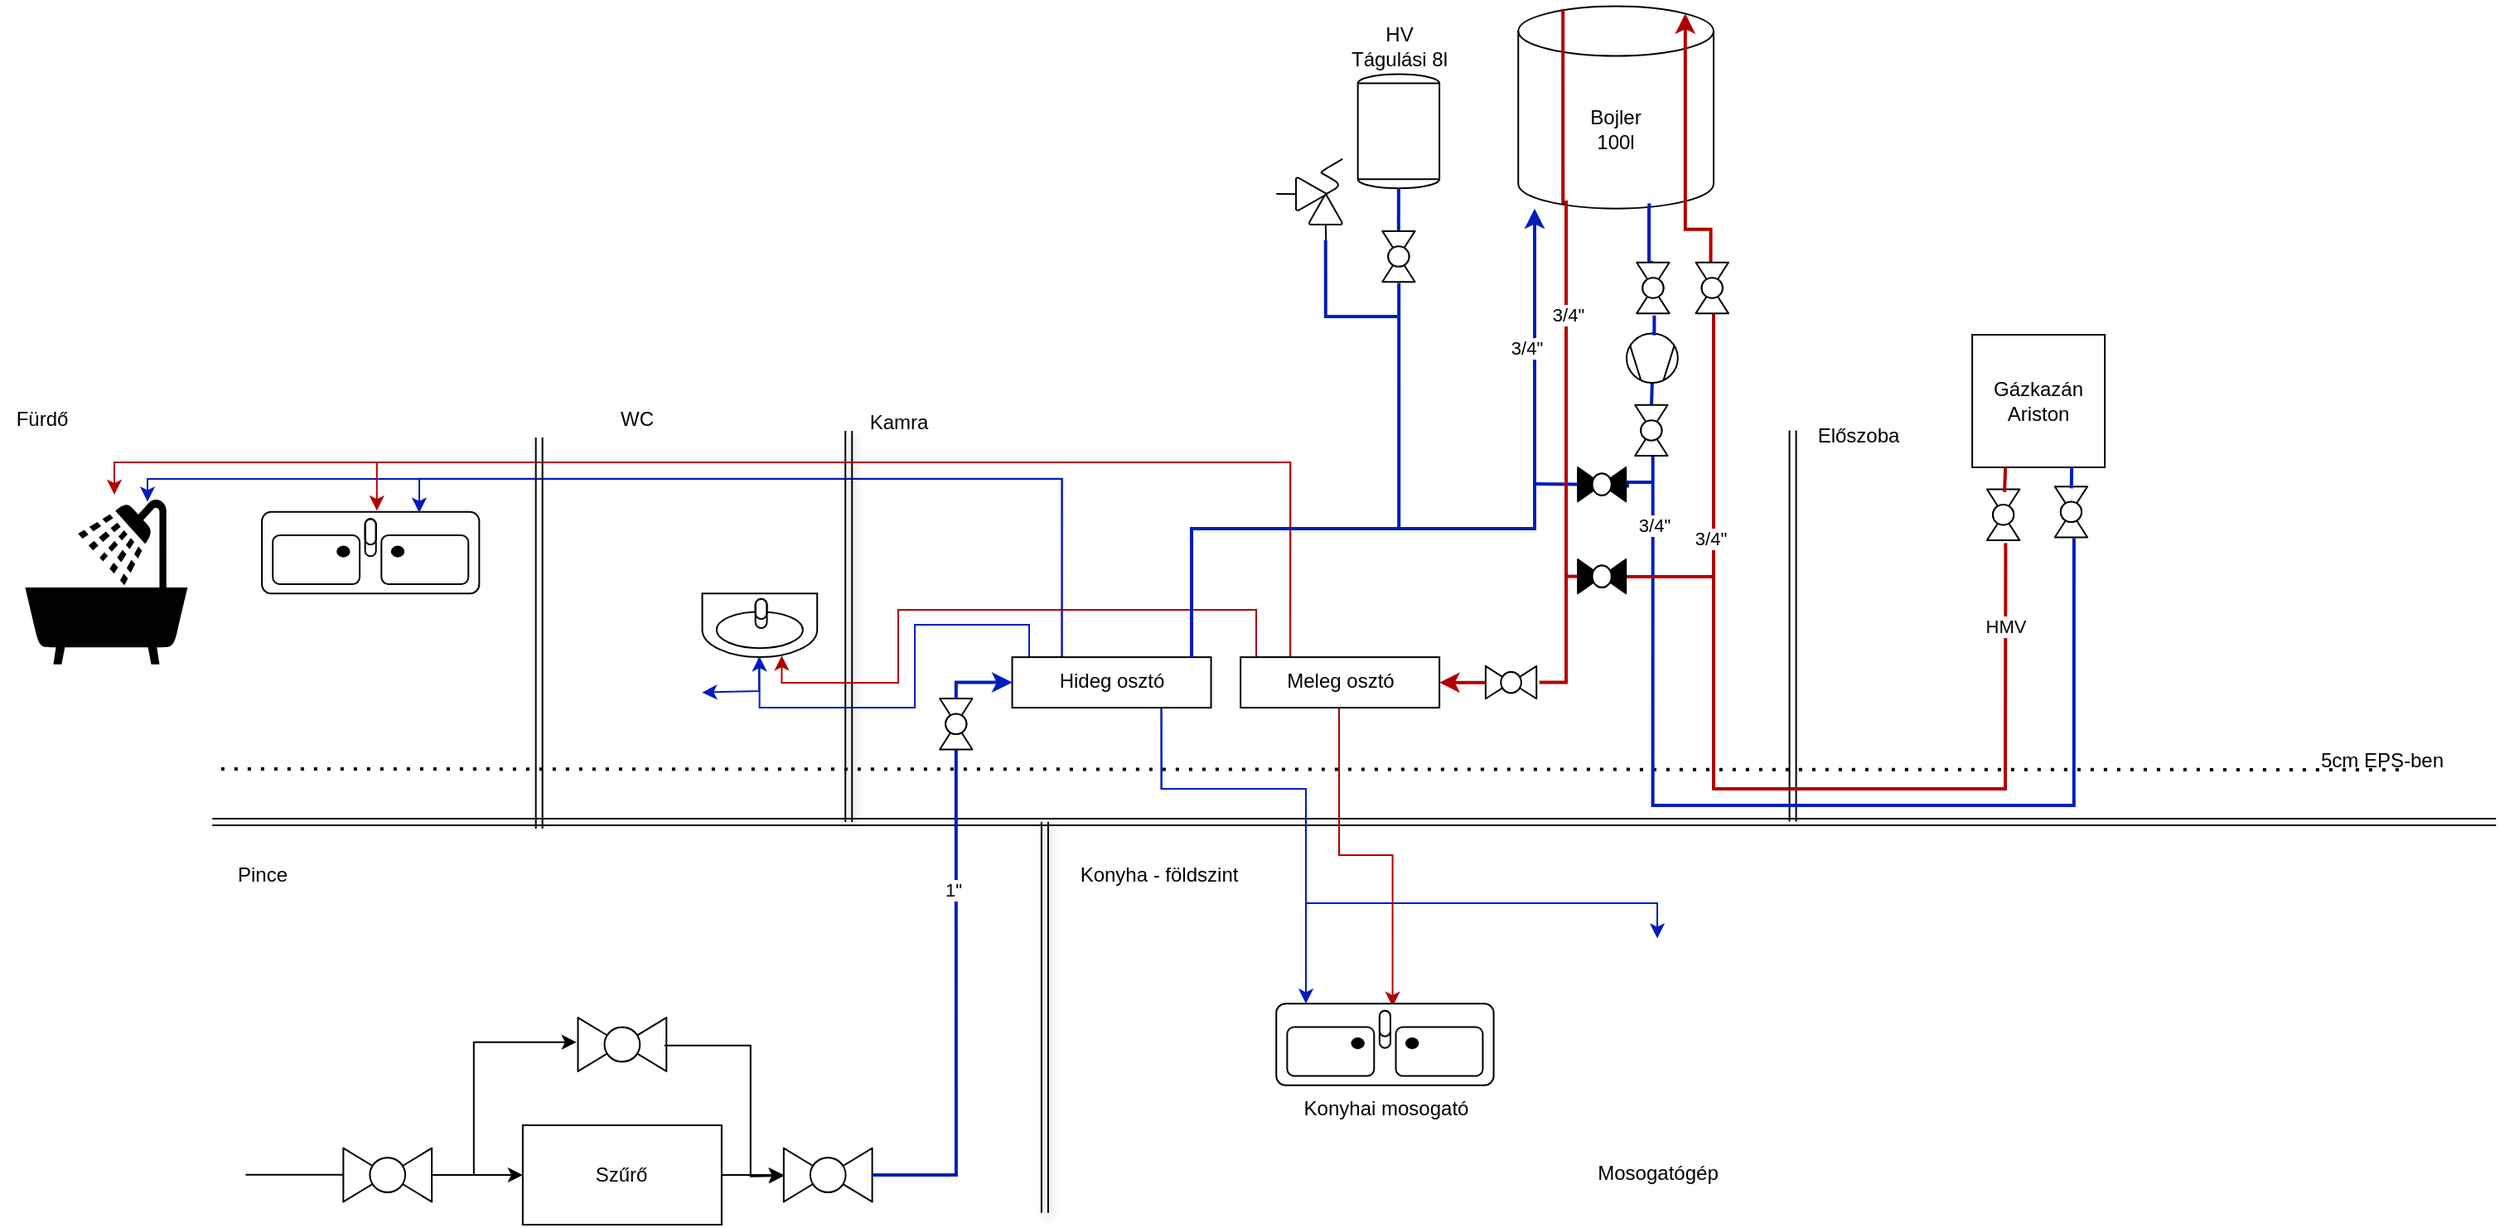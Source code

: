 <mxfile version="21.4.0" type="github">
  <diagram name="1 oldal" id="jvNphXMIYPQxpUtvR7uq">
    <mxGraphModel dx="1837" dy="1129" grid="1" gridSize="9.842" guides="1" tooltips="1" connect="1" arrows="1" fold="1" page="1" pageScale="1" pageWidth="1654" pageHeight="1169" math="0" shadow="0">
      <root>
        <mxCell id="0" />
        <mxCell id="1" parent="0" />
        <mxCell id="dYHvJgpNGXKCkweWiK8t-9" value="" style="edgeStyle=orthogonalEdgeStyle;rounded=0;orthogonalLoop=1;jettySize=auto;html=1;" parent="1" source="dYHvJgpNGXKCkweWiK8t-1" target="dYHvJgpNGXKCkweWiK8t-8" edge="1">
          <mxGeometry relative="1" as="geometry" />
        </mxCell>
        <mxCell id="dYHvJgpNGXKCkweWiK8t-14" value="" style="edgeStyle=orthogonalEdgeStyle;rounded=0;orthogonalLoop=1;jettySize=auto;html=1;entryX=-0.016;entryY=0.457;entryDx=0;entryDy=0;entryPerimeter=0;" parent="1" source="dYHvJgpNGXKCkweWiK8t-1" target="dYHvJgpNGXKCkweWiK8t-12" edge="1">
          <mxGeometry relative="1" as="geometry">
            <mxPoint x="262.86" y="947.56" as="targetPoint" />
            <Array as="points">
              <mxPoint x="314.9" y="1029.87" />
              <mxPoint x="314.9" y="949.87" />
            </Array>
          </mxGeometry>
        </mxCell>
        <mxCell id="dYHvJgpNGXKCkweWiK8t-1" value="" style="verticalLabelPosition=bottom;align=center;html=1;verticalAlign=top;pointerEvents=1;dashed=0;shape=mxgraph.pid2valves.valve;valveType=ball" parent="1" vertex="1">
          <mxGeometry x="236.17" y="1013.78" width="53.38" height="32.44" as="geometry" />
        </mxCell>
        <mxCell id="dYHvJgpNGXKCkweWiK8t-7" value="" style="endArrow=none;html=1;rounded=0;" parent="1" edge="1">
          <mxGeometry width="50" height="50" relative="1" as="geometry">
            <mxPoint x="177.17" y="1029.86" as="sourcePoint" />
            <mxPoint x="236.17" y="1029.86" as="targetPoint" />
          </mxGeometry>
        </mxCell>
        <mxCell id="dYHvJgpNGXKCkweWiK8t-11" value="" style="edgeStyle=orthogonalEdgeStyle;rounded=0;orthogonalLoop=1;jettySize=auto;html=1;" parent="1" source="dYHvJgpNGXKCkweWiK8t-8" target="dYHvJgpNGXKCkweWiK8t-10" edge="1">
          <mxGeometry relative="1" as="geometry" />
        </mxCell>
        <mxCell id="dYHvJgpNGXKCkweWiK8t-8" value="Szűrő" style="rounded=0;whiteSpace=wrap;html=1;" parent="1" vertex="1">
          <mxGeometry x="344.43" y="1000" width="120" height="60" as="geometry" />
        </mxCell>
        <mxCell id="dYHvJgpNGXKCkweWiK8t-25" value="" style="edgeStyle=orthogonalEdgeStyle;rounded=0;orthogonalLoop=1;jettySize=auto;html=1;entryX=0;entryY=0.5;entryDx=0;entryDy=0;strokeWidth=2;fillColor=#0050ef;strokeColor=#001DBC;exitX=0.007;exitY=0.499;exitDx=0;exitDy=0;exitPerimeter=0;" parent="1" source="dYHvJgpNGXKCkweWiK8t-117" target="dYHvJgpNGXKCkweWiK8t-24" edge="1">
          <mxGeometry relative="1" as="geometry">
            <Array as="points">
              <mxPoint x="606" y="733" />
            </Array>
          </mxGeometry>
        </mxCell>
        <mxCell id="dYHvJgpNGXKCkweWiK8t-10" value="" style="verticalLabelPosition=bottom;align=center;html=1;verticalAlign=top;pointerEvents=1;dashed=0;shape=mxgraph.pid2valves.valve;valveType=ball" parent="1" vertex="1">
          <mxGeometry x="501.913" y="1013.783" width="53.38" height="32.44" as="geometry" />
        </mxCell>
        <mxCell id="dYHvJgpNGXKCkweWiK8t-12" value="" style="verticalLabelPosition=bottom;align=center;html=1;verticalAlign=top;pointerEvents=1;dashed=0;shape=mxgraph.pid2valves.valve;valveType=ball" parent="1" vertex="1">
          <mxGeometry x="377.743" y="935.033" width="53.38" height="32.44" as="geometry" />
        </mxCell>
        <mxCell id="dYHvJgpNGXKCkweWiK8t-17" value="" style="endArrow=classic;html=1;rounded=0;exitX=0.977;exitY=0.518;exitDx=0;exitDy=0;exitPerimeter=0;entryX=0.002;entryY=0.515;entryDx=0;entryDy=0;entryPerimeter=0;" parent="1" source="dYHvJgpNGXKCkweWiK8t-12" target="dYHvJgpNGXKCkweWiK8t-10" edge="1">
          <mxGeometry width="50" height="50" relative="1" as="geometry">
            <mxPoint x="471.9" y="1043.87" as="sourcePoint" />
            <mxPoint x="521.9" y="993.87" as="targetPoint" />
            <Array as="points">
              <mxPoint x="481.9" y="951.87" />
              <mxPoint x="481.9" y="1030.87" />
            </Array>
          </mxGeometry>
        </mxCell>
        <mxCell id="dYHvJgpNGXKCkweWiK8t-23" value="" style="shape=link;html=1;rounded=0;" parent="1" edge="1">
          <mxGeometry width="100" relative="1" as="geometry">
            <mxPoint x="157.11" y="817" as="sourcePoint" />
            <mxPoint x="1535.11" y="817" as="targetPoint" />
          </mxGeometry>
        </mxCell>
        <mxCell id="dYHvJgpNGXKCkweWiK8t-76" style="edgeStyle=orthogonalEdgeStyle;rounded=0;orthogonalLoop=1;jettySize=auto;html=1;exitX=0.25;exitY=0;exitDx=0;exitDy=0;entryX=0.498;entryY=0.989;entryDx=0;entryDy=0;entryPerimeter=0;fillColor=#0050ef;strokeColor=#001DBC;" parent="1" source="dYHvJgpNGXKCkweWiK8t-24" target="dYHvJgpNGXKCkweWiK8t-75" edge="1">
          <mxGeometry relative="1" as="geometry">
            <Array as="points">
              <mxPoint x="650" y="718" />
              <mxPoint x="650" y="698" />
              <mxPoint x="581" y="698" />
              <mxPoint x="581" y="748" />
              <mxPoint x="487" y="748" />
            </Array>
          </mxGeometry>
        </mxCell>
        <mxCell id="dYHvJgpNGXKCkweWiK8t-79" style="edgeStyle=orthogonalEdgeStyle;rounded=0;orthogonalLoop=1;jettySize=auto;html=1;exitX=0.25;exitY=0;exitDx=0;exitDy=0;entryX=0.724;entryY=0.009;entryDx=0;entryDy=0;entryPerimeter=0;fillColor=#0050ef;strokeColor=#001DBC;" parent="1" source="dYHvJgpNGXKCkweWiK8t-24" target="dYHvJgpNGXKCkweWiK8t-71" edge="1">
          <mxGeometry relative="1" as="geometry" />
        </mxCell>
        <mxCell id="dYHvJgpNGXKCkweWiK8t-80" style="edgeStyle=orthogonalEdgeStyle;rounded=0;orthogonalLoop=1;jettySize=auto;html=1;exitX=0.25;exitY=0;exitDx=0;exitDy=0;entryX=0.756;entryY=0.019;entryDx=0;entryDy=0;entryPerimeter=0;fillColor=#0050ef;strokeColor=#001DBC;" parent="1" source="dYHvJgpNGXKCkweWiK8t-24" target="dYHvJgpNGXKCkweWiK8t-70" edge="1">
          <mxGeometry relative="1" as="geometry">
            <Array as="points">
              <mxPoint x="670" y="610" />
              <mxPoint x="118" y="610" />
              <mxPoint x="118" y="624" />
            </Array>
          </mxGeometry>
        </mxCell>
        <mxCell id="dYHvJgpNGXKCkweWiK8t-133" style="edgeStyle=orthogonalEdgeStyle;rounded=0;orthogonalLoop=1;jettySize=auto;html=1;exitX=0.75;exitY=1;exitDx=0;exitDy=0;fillColor=#0050ef;strokeColor=#001DBC;" parent="1" source="dYHvJgpNGXKCkweWiK8t-24" target="dYHvJgpNGXKCkweWiK8t-131" edge="1">
          <mxGeometry relative="1" as="geometry">
            <Array as="points">
              <mxPoint x="730" y="797" />
              <mxPoint x="817" y="797" />
            </Array>
          </mxGeometry>
        </mxCell>
        <mxCell id="dYHvJgpNGXKCkweWiK8t-135" style="edgeStyle=orthogonalEdgeStyle;rounded=0;orthogonalLoop=1;jettySize=auto;html=1;exitX=0.75;exitY=1;exitDx=0;exitDy=0;fillColor=#0050ef;strokeColor=#001DBC;" parent="1" source="dYHvJgpNGXKCkweWiK8t-24" target="dYHvJgpNGXKCkweWiK8t-132" edge="1">
          <mxGeometry relative="1" as="geometry">
            <Array as="points">
              <mxPoint x="730" y="797" />
              <mxPoint x="817" y="797" />
              <mxPoint x="817" y="866" />
              <mxPoint x="1029" y="866" />
            </Array>
          </mxGeometry>
        </mxCell>
        <mxCell id="dYHvJgpNGXKCkweWiK8t-24" value="Hideg osztó" style="whiteSpace=wrap;html=1;verticalAlign=top;dashed=0;" parent="1" vertex="1">
          <mxGeometry x="639.76" y="717.56" width="120" height="30.47" as="geometry" />
        </mxCell>
        <mxCell id="dYHvJgpNGXKCkweWiK8t-26" value="Pince" style="text;html=1;align=center;verticalAlign=middle;resizable=0;points=[];autosize=1;strokeColor=none;fillColor=none;" parent="1" vertex="1">
          <mxGeometry x="162.322" y="834.612" width="49.212" height="29.527" as="geometry" />
        </mxCell>
        <mxCell id="dYHvJgpNGXKCkweWiK8t-27" value="" style="shape=link;html=1;rounded=0;shadow=1;strokeColor=default;" parent="1" edge="1">
          <mxGeometry width="100" relative="1" as="geometry">
            <mxPoint x="541.11" y="817" as="sourcePoint" />
            <mxPoint x="541.11" y="581" as="targetPoint" />
          </mxGeometry>
        </mxCell>
        <mxCell id="dYHvJgpNGXKCkweWiK8t-28" value="Fürdő" style="text;html=1;align=center;verticalAlign=middle;resizable=0;points=[];autosize=1;strokeColor=none;fillColor=none;" parent="1" vertex="1">
          <mxGeometry x="29.53" y="559.307" width="49.212" height="29.527" as="geometry" />
        </mxCell>
        <mxCell id="dYHvJgpNGXKCkweWiK8t-29" value="Kamra" style="text;html=1;align=center;verticalAlign=middle;resizable=0;points=[];autosize=1;strokeColor=none;fillColor=none;" parent="1" vertex="1">
          <mxGeometry x="541.18" y="561.015" width="59.055" height="29.527" as="geometry" />
        </mxCell>
        <mxCell id="dYHvJgpNGXKCkweWiK8t-78" style="edgeStyle=orthogonalEdgeStyle;rounded=0;orthogonalLoop=1;jettySize=auto;html=1;exitX=0.25;exitY=0;exitDx=0;exitDy=0;entryX=0.692;entryY=0.976;entryDx=0;entryDy=0;entryPerimeter=0;fillColor=#e51400;strokeColor=#B20000;" parent="1" source="dYHvJgpNGXKCkweWiK8t-30" target="dYHvJgpNGXKCkweWiK8t-75" edge="1">
          <mxGeometry relative="1" as="geometry">
            <Array as="points">
              <mxPoint x="787" y="718" />
              <mxPoint x="787" y="689" />
              <mxPoint x="571" y="689" />
              <mxPoint x="571" y="733" />
              <mxPoint x="501" y="733" />
            </Array>
          </mxGeometry>
        </mxCell>
        <mxCell id="dYHvJgpNGXKCkweWiK8t-81" style="edgeStyle=orthogonalEdgeStyle;rounded=0;orthogonalLoop=1;jettySize=auto;html=1;exitX=0.25;exitY=0;exitDx=0;exitDy=0;entryX=0.529;entryY=-0.016;entryDx=0;entryDy=0;entryPerimeter=0;fillColor=#e51400;strokeColor=#B20000;" parent="1" source="dYHvJgpNGXKCkweWiK8t-30" target="dYHvJgpNGXKCkweWiK8t-71" edge="1">
          <mxGeometry relative="1" as="geometry">
            <Array as="points">
              <mxPoint x="808" y="600" />
              <mxPoint x="256" y="600" />
            </Array>
          </mxGeometry>
        </mxCell>
        <mxCell id="dYHvJgpNGXKCkweWiK8t-82" style="edgeStyle=orthogonalEdgeStyle;rounded=0;orthogonalLoop=1;jettySize=auto;html=1;exitX=0.25;exitY=0;exitDx=0;exitDy=0;entryX=0.554;entryY=-0.023;entryDx=0;entryDy=0;entryPerimeter=0;fillColor=#e51400;strokeColor=#B20000;" parent="1" source="dYHvJgpNGXKCkweWiK8t-30" target="dYHvJgpNGXKCkweWiK8t-70" edge="1">
          <mxGeometry relative="1" as="geometry">
            <Array as="points">
              <mxPoint x="808" y="600" />
              <mxPoint x="98" y="600" />
              <mxPoint x="98" y="619" />
            </Array>
          </mxGeometry>
        </mxCell>
        <mxCell id="dYHvJgpNGXKCkweWiK8t-134" style="edgeStyle=orthogonalEdgeStyle;rounded=0;orthogonalLoop=1;jettySize=auto;html=1;exitX=0.25;exitY=1;exitDx=0;exitDy=0;entryX=0.535;entryY=0.036;entryDx=0;entryDy=0;entryPerimeter=0;fillColor=#e51400;strokeColor=#B20000;" parent="1" source="dYHvJgpNGXKCkweWiK8t-30" target="dYHvJgpNGXKCkweWiK8t-131" edge="1">
          <mxGeometry relative="1" as="geometry">
            <Array as="points">
              <mxPoint x="837" y="748" />
              <mxPoint x="837" y="837" />
              <mxPoint x="869" y="837" />
            </Array>
          </mxGeometry>
        </mxCell>
        <mxCell id="dYHvJgpNGXKCkweWiK8t-30" value="Meleg osztó" style="whiteSpace=wrap;html=1;verticalAlign=top;dashed=0;" parent="1" vertex="1">
          <mxGeometry x="777.552" y="717.562" width="120" height="30.47" as="geometry" />
        </mxCell>
        <mxCell id="dYHvJgpNGXKCkweWiK8t-48" style="edgeStyle=orthogonalEdgeStyle;rounded=0;orthogonalLoop=1;jettySize=auto;html=1;startArrow=classic;startFill=1;endArrow=none;endFill=0;fillColor=#0050ef;strokeColor=#001DBC;strokeWidth=2;" parent="1" source="dYHvJgpNGXKCkweWiK8t-31" edge="1">
          <mxGeometry relative="1" as="geometry">
            <mxPoint x="748" y="717.56" as="targetPoint" />
            <mxPoint x="962.211" y="442.48" as="sourcePoint" />
            <Array as="points">
              <mxPoint x="955" y="640" />
              <mxPoint x="748" y="640" />
            </Array>
          </mxGeometry>
        </mxCell>
        <mxCell id="dYHvJgpNGXKCkweWiK8t-66" value="3/4&quot;" style="edgeLabel;html=1;align=center;verticalAlign=middle;resizable=0;points=[];" parent="dYHvJgpNGXKCkweWiK8t-48" vertex="1" connectable="0">
          <mxGeometry x="-0.152" y="1" relative="1" as="geometry">
            <mxPoint x="4" y="-110" as="offset" />
          </mxGeometry>
        </mxCell>
        <mxCell id="dYHvJgpNGXKCkweWiK8t-31" value="Bojler&lt;br&gt;100l" style="shape=cylinder3;whiteSpace=wrap;html=1;boundedLbl=1;backgroundOutline=1;size=15;" parent="1" vertex="1">
          <mxGeometry x="945.12" y="324.8" width="117.87" height="122.03" as="geometry" />
        </mxCell>
        <mxCell id="dYHvJgpNGXKCkweWiK8t-32" value="" style="shape=link;html=1;rounded=0;" parent="1" edge="1">
          <mxGeometry width="100" relative="1" as="geometry">
            <mxPoint x="1110.782" y="816.712" as="sourcePoint" />
            <mxPoint x="1110.782" y="580.712" as="targetPoint" />
          </mxGeometry>
        </mxCell>
        <mxCell id="dYHvJgpNGXKCkweWiK8t-33" value="Előszoba" style="text;html=1;align=center;verticalAlign=middle;resizable=0;points=[];autosize=1;strokeColor=none;fillColor=none;" parent="1" vertex="1">
          <mxGeometry x="1115.467" y="568.865" width="68.897" height="29.527" as="geometry" />
        </mxCell>
        <mxCell id="dYHvJgpNGXKCkweWiK8t-40" style="edgeStyle=orthogonalEdgeStyle;orthogonalLoop=1;jettySize=auto;html=1;exitX=0;exitY=0.5;exitDx=0;exitDy=0;entryX=0.671;entryY=0.974;entryDx=0;entryDy=0;strokeColor=#001DBC;rounded=0;fillColor=#0050ef;strokeWidth=2;jumpStyle=none;jumpSize=9;startArrow=none;startFill=0;endArrow=none;endFill=0;entryPerimeter=0;exitPerimeter=0;" parent="1" source="dYHvJgpNGXKCkweWiK8t-44" target="dYHvJgpNGXKCkweWiK8t-31" edge="1">
          <mxGeometry relative="1" as="geometry">
            <mxPoint x="807.08" y="748.03" as="targetPoint" />
            <Array as="points">
              <mxPoint x="1024" y="479" />
              <mxPoint x="1024" y="447" />
              <mxPoint x="1024" y="447" />
            </Array>
          </mxGeometry>
        </mxCell>
        <mxCell id="dYHvJgpNGXKCkweWiK8t-41" style="edgeStyle=orthogonalEdgeStyle;rounded=0;orthogonalLoop=1;jettySize=auto;html=1;exitX=0.01;exitY=0.543;exitDx=0;exitDy=0;fillColor=#e51400;strokeColor=#B20000;strokeWidth=2;entryX=0.855;entryY=0;entryDx=0;entryDy=4.35;entryPerimeter=0;exitPerimeter=0;" parent="1" source="dYHvJgpNGXKCkweWiK8t-52" target="dYHvJgpNGXKCkweWiK8t-31" edge="1">
          <mxGeometry relative="1" as="geometry">
            <mxPoint x="1053.11" y="679" as="targetPoint" />
            <Array as="points" />
          </mxGeometry>
        </mxCell>
        <mxCell id="dYHvJgpNGXKCkweWiK8t-34" value="Gázkazán&lt;br&gt;Ariston" style="whiteSpace=wrap;html=1;aspect=fixed;" parent="1" vertex="1">
          <mxGeometry x="1219.05" y="523" width="80" height="80" as="geometry" />
        </mxCell>
        <mxCell id="dYHvJgpNGXKCkweWiK8t-38" value="" style="endArrow=none;dashed=1;html=1;dashPattern=1 3;strokeWidth=2;rounded=0;" parent="1" edge="1">
          <mxGeometry width="50" height="50" relative="1" as="geometry">
            <mxPoint x="1476.43" y="785.48" as="sourcePoint" />
            <mxPoint x="157.11" y="785" as="targetPoint" />
          </mxGeometry>
        </mxCell>
        <mxCell id="dYHvJgpNGXKCkweWiK8t-39" value="5cm EPS-ben" style="text;html=1;align=center;verticalAlign=middle;resizable=0;points=[];autosize=1;strokeColor=none;fillColor=none;" parent="1" vertex="1">
          <mxGeometry x="1416.847" y="765.715" width="98.425" height="29.527" as="geometry" />
        </mxCell>
        <mxCell id="dYHvJgpNGXKCkweWiK8t-43" value="" style="edgeStyle=orthogonalEdgeStyle;orthogonalLoop=1;jettySize=auto;html=1;exitX=0.004;exitY=0.496;exitDx=0;exitDy=0;entryX=1;entryY=0.5;entryDx=0;entryDy=0;strokeColor=#001DBC;rounded=0;fillColor=#0050ef;strokeWidth=2;jumpStyle=none;jumpSize=9;startArrow=none;startFill=0;endArrow=none;endFill=0;entryPerimeter=0;exitPerimeter=0;" parent="1" source="dYHvJgpNGXKCkweWiK8t-46" target="dYHvJgpNGXKCkweWiK8t-42" edge="1">
          <mxGeometry relative="1" as="geometry">
            <mxPoint x="1310.95" y="504.57" as="sourcePoint" />
            <mxPoint x="1025.95" y="538.57" as="targetPoint" />
            <Array as="points" />
          </mxGeometry>
        </mxCell>
        <mxCell id="dYHvJgpNGXKCkweWiK8t-42" value="" style="shape=mxgraph.pid.compressors_-_iso.compressor,_vacuum_pump;html=1;pointerEvents=1;align=center;verticalLabelPosition=bottom;verticalAlign=top;dashed=0;rotation=90;" parent="1" vertex="1">
          <mxGeometry x="1011.11" y="521.65" width="29.66" height="30.92" as="geometry" />
        </mxCell>
        <mxCell id="dYHvJgpNGXKCkweWiK8t-45" value="" style="edgeStyle=orthogonalEdgeStyle;orthogonalLoop=1;jettySize=auto;html=1;exitX=0;exitY=0.5;exitDx=0;exitDy=0;entryX=1.043;entryY=0.462;entryDx=0;entryDy=0;strokeColor=#001DBC;rounded=0;fillColor=#0050ef;strokeWidth=2;jumpStyle=none;jumpSize=9;startArrow=none;startFill=0;endArrow=none;endFill=0;entryPerimeter=0;exitPerimeter=0;" parent="1" source="dYHvJgpNGXKCkweWiK8t-42" target="dYHvJgpNGXKCkweWiK8t-44" edge="1">
          <mxGeometry relative="1" as="geometry">
            <mxPoint x="1025.95" y="610.57" as="sourcePoint" />
            <mxPoint x="1025.95" y="538.57" as="targetPoint" />
            <Array as="points" />
          </mxGeometry>
        </mxCell>
        <mxCell id="dYHvJgpNGXKCkweWiK8t-44" value="" style="verticalLabelPosition=bottom;align=center;html=1;verticalAlign=top;pointerEvents=1;dashed=0;shape=mxgraph.pid2valves.valve;valveType=ball;rotation=90;" parent="1" vertex="1">
          <mxGeometry x="1011.11" y="484.89" width="30.67" height="19.68" as="geometry" />
        </mxCell>
        <mxCell id="dYHvJgpNGXKCkweWiK8t-47" value="" style="edgeStyle=orthogonalEdgeStyle;orthogonalLoop=1;jettySize=auto;html=1;exitX=1.015;exitY=0.412;exitDx=0;exitDy=0;entryX=1.007;entryY=0.454;entryDx=0;entryDy=0;strokeColor=#001DBC;rounded=0;fillColor=#0050ef;strokeWidth=2;jumpStyle=none;jumpSize=9;startArrow=none;startFill=0;endArrow=none;endFill=0;entryPerimeter=0;exitPerimeter=0;" parent="1" source="dYHvJgpNGXKCkweWiK8t-62" target="dYHvJgpNGXKCkweWiK8t-46" edge="1">
          <mxGeometry relative="1" as="geometry">
            <mxPoint x="1279.11" y="603" as="sourcePoint" />
            <mxPoint x="979.11" y="636" as="targetPoint" />
            <Array as="points">
              <mxPoint x="1279.11" y="807" />
              <mxPoint x="1010.11" y="807" />
            </Array>
          </mxGeometry>
        </mxCell>
        <mxCell id="dYHvJgpNGXKCkweWiK8t-68" value="3/4&quot;" style="edgeLabel;html=1;align=center;verticalAlign=middle;resizable=0;points=[];" parent="dYHvJgpNGXKCkweWiK8t-47" vertex="1" connectable="0">
          <mxGeometry x="0.869" relative="1" as="geometry">
            <mxPoint as="offset" />
          </mxGeometry>
        </mxCell>
        <mxCell id="dYHvJgpNGXKCkweWiK8t-46" value="" style="verticalLabelPosition=bottom;align=center;html=1;verticalAlign=top;pointerEvents=1;dashed=0;shape=mxgraph.pid2valves.valve;valveType=ball;rotation=90;" parent="1" vertex="1">
          <mxGeometry x="1010.092" y="570.862" width="30.67" height="19.68" as="geometry" />
        </mxCell>
        <mxCell id="dYHvJgpNGXKCkweWiK8t-53" value="" style="edgeStyle=orthogonalEdgeStyle;rounded=0;orthogonalLoop=1;jettySize=auto;html=1;exitX=1.057;exitY=0.431;exitDx=0;exitDy=0;fillColor=#e51400;strokeColor=#B20000;strokeWidth=2;entryX=1.008;entryY=0.405;entryDx=0;entryDy=0;entryPerimeter=0;endArrow=none;endFill=0;exitPerimeter=0;" parent="1" source="dYHvJgpNGXKCkweWiK8t-55" target="dYHvJgpNGXKCkweWiK8t-52" edge="1">
          <mxGeometry relative="1" as="geometry">
            <mxPoint x="1029.11" y="418" as="targetPoint" />
            <mxPoint x="1239.11" y="603" as="sourcePoint" />
            <Array as="points">
              <mxPoint x="1239" y="654" />
              <mxPoint x="1239" y="654" />
              <mxPoint x="1239" y="797" />
              <mxPoint x="1063" y="797" />
              <mxPoint x="1063" y="510" />
            </Array>
          </mxGeometry>
        </mxCell>
        <mxCell id="dYHvJgpNGXKCkweWiK8t-54" value="HMV" style="edgeLabel;html=1;align=center;verticalAlign=middle;resizable=0;points=[];" parent="dYHvJgpNGXKCkweWiK8t-53" vertex="1" connectable="0">
          <mxGeometry x="-0.835" relative="1" as="geometry">
            <mxPoint as="offset" />
          </mxGeometry>
        </mxCell>
        <mxCell id="dYHvJgpNGXKCkweWiK8t-69" value="3/4&quot;" style="edgeLabel;html=1;align=center;verticalAlign=middle;resizable=0;points=[];" parent="dYHvJgpNGXKCkweWiK8t-53" vertex="1" connectable="0">
          <mxGeometry x="0.556" y="2" relative="1" as="geometry">
            <mxPoint as="offset" />
          </mxGeometry>
        </mxCell>
        <mxCell id="dYHvJgpNGXKCkweWiK8t-52" value="" style="verticalLabelPosition=bottom;align=center;html=1;verticalAlign=top;pointerEvents=1;dashed=0;shape=mxgraph.pid2valves.valve;valveType=ball;rotation=90;" parent="1" vertex="1">
          <mxGeometry x="1046.763" y="484.892" width="30.67" height="19.68" as="geometry" />
        </mxCell>
        <mxCell id="dYHvJgpNGXKCkweWiK8t-55" value="" style="verticalLabelPosition=bottom;align=center;html=1;verticalAlign=top;pointerEvents=1;dashed=0;shape=mxgraph.pid2valves.valve;valveType=ball;rotation=90;" parent="1" vertex="1">
          <mxGeometry x="1222.465" y="621.765" width="30.67" height="19.68" as="geometry" />
        </mxCell>
        <mxCell id="dYHvJgpNGXKCkweWiK8t-62" value="" style="verticalLabelPosition=bottom;align=center;html=1;verticalAlign=top;pointerEvents=1;dashed=0;shape=mxgraph.pid2valves.valve;valveType=ball;rotation=90;" parent="1" vertex="1">
          <mxGeometry x="1263.377" y="620.077" width="30.67" height="19.68" as="geometry" />
        </mxCell>
        <mxCell id="dYHvJgpNGXKCkweWiK8t-64" value="" style="endArrow=none;html=1;rounded=0;exitX=0.25;exitY=1;exitDx=0;exitDy=0;entryX=0.054;entryY=0.462;entryDx=0;entryDy=0;entryPerimeter=0;endFill=0;fillColor=#e51400;strokeColor=#B20000;strokeWidth=2;" parent="1" source="dYHvJgpNGXKCkweWiK8t-34" target="dYHvJgpNGXKCkweWiK8t-55" edge="1">
          <mxGeometry width="50" height="50" relative="1" as="geometry">
            <mxPoint x="1142.11" y="611" as="sourcePoint" />
            <mxPoint x="1192.11" y="561" as="targetPoint" />
          </mxGeometry>
        </mxCell>
        <mxCell id="dYHvJgpNGXKCkweWiK8t-65" value="" style="endArrow=none;html=1;rounded=0;entryX=0.75;entryY=1;entryDx=0;entryDy=0;exitX=0.036;exitY=0.491;exitDx=0;exitDy=0;exitPerimeter=0;fillColor=#0050ef;strokeColor=#001DBC;strokeWidth=2;" parent="1" source="dYHvJgpNGXKCkweWiK8t-62" target="dYHvJgpNGXKCkweWiK8t-34" edge="1">
          <mxGeometry width="50" height="50" relative="1" as="geometry">
            <mxPoint x="1142.11" y="611" as="sourcePoint" />
            <mxPoint x="1192.11" y="561" as="targetPoint" />
          </mxGeometry>
        </mxCell>
        <mxCell id="dYHvJgpNGXKCkweWiK8t-70" value="" style="shape=mxgraph.signs.people.shower_2;html=1;pointerEvents=1;fillColor=#000000;strokeColor=none;verticalLabelPosition=bottom;verticalAlign=top;align=center;" parent="1" vertex="1">
          <mxGeometry x="44.21" y="621.77" width="98" height="100.13" as="geometry" />
        </mxCell>
        <mxCell id="dYHvJgpNGXKCkweWiK8t-71" value="" style="verticalLabelPosition=bottom;html=1;verticalAlign=top;align=center;shape=mxgraph.floorplan.sink_double2;" parent="1" vertex="1">
          <mxGeometry x="187.01" y="629.91" width="131.16" height="49.22" as="geometry" />
        </mxCell>
        <mxCell id="dYHvJgpNGXKCkweWiK8t-72" value="" style="shape=image;html=1;verticalAlign=top;verticalLabelPosition=bottom;labelBackgroundColor=#ffffff;imageAspect=0;aspect=fixed;image=https://cdn0.iconfinder.com/data/icons/phosphor-duotone-vol-3/256/toilet-duotone-128.png" parent="1" vertex="1">
          <mxGeometry x="374.11" y="700.52" width="78.55" height="78.55" as="geometry" />
        </mxCell>
        <mxCell id="dYHvJgpNGXKCkweWiK8t-73" value="" style="shape=link;html=1;rounded=0;" parent="1" edge="1">
          <mxGeometry width="100" relative="1" as="geometry">
            <mxPoint x="354.332" y="821.002" as="sourcePoint" />
            <mxPoint x="354.332" y="585.002" as="targetPoint" />
          </mxGeometry>
        </mxCell>
        <mxCell id="dYHvJgpNGXKCkweWiK8t-74" value="WC" style="text;html=1;align=center;verticalAlign=middle;resizable=0;points=[];autosize=1;strokeColor=none;fillColor=none;" parent="1" vertex="1">
          <mxGeometry x="393.7" y="559.022" width="39.37" height="29.527" as="geometry" />
        </mxCell>
        <mxCell id="dYHvJgpNGXKCkweWiK8t-75" value="" style="verticalLabelPosition=bottom;html=1;verticalAlign=top;align=center;shape=mxgraph.floorplan.sink_1;" parent="1" vertex="1">
          <mxGeometry x="452.76" y="679.13" width="69.33" height="38.43" as="geometry" />
        </mxCell>
        <mxCell id="dYHvJgpNGXKCkweWiK8t-77" value="" style="endArrow=classic;html=1;rounded=0;exitX=0.492;exitY=1.01;exitDx=0;exitDy=0;exitPerimeter=0;fillColor=#0050ef;strokeColor=#001DBC;" parent="1" source="dYHvJgpNGXKCkweWiK8t-75" target="dYHvJgpNGXKCkweWiK8t-72" edge="1">
          <mxGeometry width="50" height="50" relative="1" as="geometry">
            <mxPoint x="561" y="700" as="sourcePoint" />
            <mxPoint x="611" y="650" as="targetPoint" />
            <Array as="points">
              <mxPoint x="487" y="738" />
            </Array>
          </mxGeometry>
        </mxCell>
        <mxCell id="dYHvJgpNGXKCkweWiK8t-84" style="edgeStyle=orthogonalEdgeStyle;rounded=0;orthogonalLoop=1;jettySize=auto;html=1;exitX=1.021;exitY=0.493;exitDx=0;exitDy=0;exitPerimeter=0;fillColor=#0050ef;strokeColor=#001DBC;strokeWidth=2;endArrow=none;endFill=0;" parent="1" source="dYHvJgpNGXKCkweWiK8t-85" edge="1">
          <mxGeometry relative="1" as="geometry">
            <mxPoint x="871" y="640" as="targetPoint" />
            <Array as="points">
              <mxPoint x="871" y="640" />
            </Array>
          </mxGeometry>
        </mxCell>
        <mxCell id="dYHvJgpNGXKCkweWiK8t-83" value="HV&lt;br&gt;Tágulási 8l" style="shape=mxgraph.pid.vessels.tank;pointerEvents=1;align=center;verticalLabelPosition=top;verticalAlign=bottom;dashed=0;html=1;direction=east;labelPosition=center;" parent="1" vertex="1">
          <mxGeometry x="848.335" y="365.735" width="49.212" height="68.897" as="geometry" />
        </mxCell>
        <mxCell id="dYHvJgpNGXKCkweWiK8t-86" value="" style="edgeStyle=orthogonalEdgeStyle;rounded=0;orthogonalLoop=1;jettySize=auto;html=1;exitX=0.5;exitY=1;exitDx=0;exitDy=0;exitPerimeter=0;fillColor=#0050ef;strokeColor=#001DBC;strokeWidth=2;endArrow=none;endFill=0;" parent="1" source="dYHvJgpNGXKCkweWiK8t-83" target="dYHvJgpNGXKCkweWiK8t-85" edge="1">
          <mxGeometry relative="1" as="geometry">
            <mxPoint x="871" y="640" as="targetPoint" />
            <mxPoint x="871" y="589" as="sourcePoint" />
            <Array as="points" />
          </mxGeometry>
        </mxCell>
        <mxCell id="dYHvJgpNGXKCkweWiK8t-85" value="" style="verticalLabelPosition=bottom;align=center;html=1;verticalAlign=top;pointerEvents=1;dashed=0;shape=mxgraph.pid2valves.valve;valveType=ball;rotation=90;" parent="1" vertex="1">
          <mxGeometry x="857.602" y="465.952" width="30.67" height="19.68" as="geometry" />
        </mxCell>
        <mxCell id="dYHvJgpNGXKCkweWiK8t-110" style="edgeStyle=orthogonalEdgeStyle;rounded=0;orthogonalLoop=1;jettySize=auto;html=1;exitX=0.75;exitY=1;exitDx=0;exitDy=0;endArrow=none;endFill=0;fillColor=#0050ef;strokeColor=#001DBC;strokeWidth=2;" parent="1" source="dYHvJgpNGXKCkweWiK8t-103" edge="1">
          <mxGeometry relative="1" as="geometry">
            <mxPoint x="872" y="512" as="targetPoint" />
            <mxPoint x="832.977" y="582.5" as="sourcePoint" />
            <Array as="points">
              <mxPoint x="829" y="512" />
            </Array>
          </mxGeometry>
        </mxCell>
        <mxCell id="dYHvJgpNGXKCkweWiK8t-103" value="" style="group;movable=1;resizable=1;rotatable=1;deletable=1;editable=1;locked=0;connectable=1;" parent="1" vertex="1" connectable="0">
          <mxGeometry x="799.12" y="426.95" width="39.65" height="39" as="geometry" />
        </mxCell>
        <mxCell id="dYHvJgpNGXKCkweWiK8t-104" value="" style="strokeWidth=1;html=1;shape=mxgraph.flowchart.extract_or_measurement;whiteSpace=wrap;container=0;" parent="dYHvJgpNGXKCkweWiK8t-103" vertex="1">
          <mxGeometry x="19.91" y="11.4" width="19.74" height="18.2" as="geometry" />
        </mxCell>
        <mxCell id="dYHvJgpNGXKCkweWiK8t-105" value="" style="strokeWidth=1;html=1;shape=mxgraph.flowchart.extract_or_measurement;whiteSpace=wrap;rotation=90;container=0;" parent="dYHvJgpNGXKCkweWiK8t-103" vertex="1">
          <mxGeometry x="11.123" y="2.072" width="19.74" height="18.2" as="geometry" />
        </mxCell>
        <mxCell id="dYHvJgpNGXKCkweWiK8t-106" value="" style="endArrow=none;html=1;rounded=1;edgeStyle=isometricEdgeStyle;exitX=0.5;exitY=0;exitDx=0;exitDy=0;exitPerimeter=0;" parent="dYHvJgpNGXKCkweWiK8t-103" source="dYHvJgpNGXKCkweWiK8t-105" edge="1">
          <mxGeometry width="50" height="50" relative="1" as="geometry">
            <mxPoint x="40.09" y="11.4" as="sourcePoint" />
            <mxPoint x="40" y="-10" as="targetPoint" />
            <Array as="points">
              <mxPoint x="30" />
            </Array>
          </mxGeometry>
        </mxCell>
        <mxCell id="dYHvJgpNGXKCkweWiK8t-107" value="" style="endArrow=none;html=1;rounded=0;exitX=0.5;exitY=1;exitDx=0;exitDy=0;exitPerimeter=0;" parent="dYHvJgpNGXKCkweWiK8t-103" source="dYHvJgpNGXKCkweWiK8t-104" edge="1">
          <mxGeometry width="50" height="50" relative="1" as="geometry">
            <mxPoint x="79" y="30" as="sourcePoint" />
            <mxPoint x="30" y="39" as="targetPoint" />
          </mxGeometry>
        </mxCell>
        <mxCell id="dYHvJgpNGXKCkweWiK8t-108" value="" style="endArrow=none;html=1;rounded=0;exitX=0.5;exitY=1;exitDx=0;exitDy=0;exitPerimeter=0;" parent="dYHvJgpNGXKCkweWiK8t-103" source="dYHvJgpNGXKCkweWiK8t-105" edge="1">
          <mxGeometry width="50" height="50" relative="1" as="geometry">
            <mxPoint x="39.842" y="39.842" as="sourcePoint" />
            <mxPoint y="11" as="targetPoint" />
          </mxGeometry>
        </mxCell>
        <mxCell id="dYHvJgpNGXKCkweWiK8t-118" value="" style="edgeStyle=orthogonalEdgeStyle;rounded=0;orthogonalLoop=1;jettySize=auto;html=1;strokeWidth=2;fillColor=#0050ef;strokeColor=#001DBC;endArrow=none;endFill=0;" parent="1" source="dYHvJgpNGXKCkweWiK8t-10" target="dYHvJgpNGXKCkweWiK8t-117" edge="1">
          <mxGeometry relative="1" as="geometry">
            <mxPoint x="555" y="1030" as="sourcePoint" />
            <mxPoint x="640" y="733" as="targetPoint" />
          </mxGeometry>
        </mxCell>
        <mxCell id="dYHvJgpNGXKCkweWiK8t-119" value="1&quot;" style="edgeLabel;html=1;align=center;verticalAlign=middle;resizable=0;points=[];" parent="dYHvJgpNGXKCkweWiK8t-118" vertex="1" connectable="0">
          <mxGeometry x="0.451" y="2" relative="1" as="geometry">
            <mxPoint as="offset" />
          </mxGeometry>
        </mxCell>
        <mxCell id="dYHvJgpNGXKCkweWiK8t-117" value="" style="verticalLabelPosition=bottom;align=center;html=1;verticalAlign=top;pointerEvents=1;dashed=0;shape=mxgraph.pid2valves.valve;valveType=ball;rotation=90;" parent="1" vertex="1">
          <mxGeometry x="590.555" y="748.035" width="30.67" height="19.68" as="geometry" />
        </mxCell>
        <mxCell id="dYHvJgpNGXKCkweWiK8t-128" value="" style="edgeStyle=orthogonalEdgeStyle;rounded=0;orthogonalLoop=1;jettySize=auto;html=1;fillColor=#e51400;strokeColor=#B20000;strokeWidth=2;" parent="1" source="dYHvJgpNGXKCkweWiK8t-120" target="dYHvJgpNGXKCkweWiK8t-30" edge="1">
          <mxGeometry relative="1" as="geometry" />
        </mxCell>
        <mxCell id="dYHvJgpNGXKCkweWiK8t-120" value="" style="verticalLabelPosition=bottom;align=center;html=1;verticalAlign=top;pointerEvents=1;dashed=0;shape=mxgraph.pid2valves.valve;valveType=ball;rotation=-180;" parent="1" vertex="1">
          <mxGeometry x="925.447" y="722.957" width="30.67" height="19.68" as="geometry" />
        </mxCell>
        <mxCell id="dYHvJgpNGXKCkweWiK8t-129" value="" style="shape=link;html=1;rounded=0;shadow=1;strokeColor=default;" parent="1" edge="1">
          <mxGeometry width="100" relative="1" as="geometry">
            <mxPoint x="659.452" y="1052.932" as="sourcePoint" />
            <mxPoint x="659.452" y="816.933" as="targetPoint" />
          </mxGeometry>
        </mxCell>
        <mxCell id="dYHvJgpNGXKCkweWiK8t-130" value="Konyha - földszint" style="text;html=1;align=center;verticalAlign=middle;resizable=0;points=[];autosize=1;strokeColor=none;fillColor=none;" parent="1" vertex="1">
          <mxGeometry x="669.295" y="834.612" width="118.11" height="29.527" as="geometry" />
        </mxCell>
        <mxCell id="dYHvJgpNGXKCkweWiK8t-131" value="Konyhai mosogató" style="verticalLabelPosition=bottom;html=1;verticalAlign=top;align=center;shape=mxgraph.floorplan.sink_double2;" parent="1" vertex="1">
          <mxGeometry x="799.122" y="926.642" width="131.16" height="49.22" as="geometry" />
        </mxCell>
        <mxCell id="dYHvJgpNGXKCkweWiK8t-132" value="Mosogatógép" style="shape=image;html=1;verticalAlign=top;verticalLabelPosition=bottom;labelBackgroundColor=#ffffff;imageAspect=0;aspect=fixed;image=https://cdn3.iconfinder.com/data/icons/modern-electronic-outline/64/Electronic__16-wasing_machine-128.png;strokeWidth=1;" parent="1" vertex="1">
          <mxGeometry x="964.57" y="887.25" width="128" height="128" as="geometry" />
        </mxCell>
        <mxCell id="dYHvJgpNGXKCkweWiK8t-140" style="edgeStyle=orthogonalEdgeStyle;rounded=0;orthogonalLoop=1;jettySize=auto;html=1;endArrow=none;endFill=0;exitX=0.952;exitY=0.444;exitDx=0;exitDy=0;exitPerimeter=0;strokeWidth=2;fillColor=#0050ef;strokeColor=#001DBC;" parent="1" edge="1">
          <mxGeometry relative="1" as="geometry">
            <mxPoint x="1026" y="612" as="targetPoint" />
            <mxPoint x="1008.696" y="614.151" as="sourcePoint" />
            <Array as="points">
              <mxPoint x="1011" y="614" />
              <mxPoint x="1011" y="612" />
            </Array>
          </mxGeometry>
        </mxCell>
        <mxCell id="dYHvJgpNGXKCkweWiK8t-137" value="" style="verticalLabelPosition=bottom;align=center;html=1;verticalAlign=top;pointerEvents=1;dashed=0;shape=mxgraph.pid2valves.valve;valveType=ball;defState=closed" parent="1" vertex="1">
          <mxGeometry x="981.05" y="603" width="29.04" height="20.61" as="geometry" />
        </mxCell>
        <mxCell id="dYHvJgpNGXKCkweWiK8t-141" style="edgeStyle=orthogonalEdgeStyle;rounded=0;orthogonalLoop=1;jettySize=auto;html=1;endArrow=none;endFill=0;fillColor=#e51400;strokeColor=#B20000;strokeWidth=2;exitX=0.98;exitY=0.506;exitDx=0;exitDy=0;exitPerimeter=0;" parent="1" source="dYHvJgpNGXKCkweWiK8t-138" edge="1">
          <mxGeometry relative="1" as="geometry">
            <mxPoint x="1063" y="669" as="targetPoint" />
            <Array as="points">
              <mxPoint x="1043" y="669" />
              <mxPoint x="1043" y="669" />
            </Array>
          </mxGeometry>
        </mxCell>
        <mxCell id="dYHvJgpNGXKCkweWiK8t-142" style="edgeStyle=orthogonalEdgeStyle;rounded=0;orthogonalLoop=1;jettySize=auto;html=1;endArrow=none;endFill=0;strokeWidth=2;fillColor=#e51400;strokeColor=#B20000;" parent="1" source="dYHvJgpNGXKCkweWiK8t-138" edge="1">
          <mxGeometry relative="1" as="geometry">
            <mxPoint x="974.407" y="668.827" as="targetPoint" />
            <Array as="points">
              <mxPoint x="974" y="669" />
              <mxPoint x="974" y="669" />
            </Array>
          </mxGeometry>
        </mxCell>
        <mxCell id="dYHvJgpNGXKCkweWiK8t-138" value="" style="verticalLabelPosition=bottom;align=center;html=1;verticalAlign=top;pointerEvents=1;dashed=0;shape=mxgraph.pid2valves.valve;valveType=ball;defState=closed" parent="1" vertex="1">
          <mxGeometry x="981.053" y="658.523" width="29.04" height="20.61" as="geometry" />
        </mxCell>
        <mxCell id="dYHvJgpNGXKCkweWiK8t-144" value="" style="rounded=0;orthogonalLoop=1;jettySize=auto;html=1;fillColor=#0050ef;strokeColor=#001DBC;strokeWidth=2;endArrow=none;endFill=0;movable=1;resizable=1;rotatable=1;deletable=1;editable=1;locked=0;connectable=1;shadow=0;" parent="1" source="dYHvJgpNGXKCkweWiK8t-137" edge="1">
          <mxGeometry relative="1" as="geometry">
            <mxPoint x="955" y="613" as="targetPoint" />
            <mxPoint x="981" y="613" as="sourcePoint" />
            <Array as="points">
              <mxPoint x="955" y="613" />
            </Array>
          </mxGeometry>
        </mxCell>
        <mxCell id="dYHvJgpNGXKCkweWiK8t-51" style="edgeStyle=orthogonalEdgeStyle;rounded=0;orthogonalLoop=1;jettySize=auto;html=1;exitX=0.229;exitY=0.013;exitDx=0;exitDy=0;exitPerimeter=0;entryX=-0.055;entryY=0.504;entryDx=0;entryDy=0;fillColor=#e51400;strokeColor=#B20000;strokeWidth=2;entryPerimeter=0;endArrow=none;endFill=0;" parent="1" source="dYHvJgpNGXKCkweWiK8t-31" target="dYHvJgpNGXKCkweWiK8t-120" edge="1">
          <mxGeometry relative="1" as="geometry">
            <Array as="points">
              <mxPoint x="972" y="443" />
              <mxPoint x="974" y="443" />
              <mxPoint x="974" y="733" />
            </Array>
          </mxGeometry>
        </mxCell>
        <mxCell id="dYHvJgpNGXKCkweWiK8t-67" value="3/4&quot;" style="edgeLabel;html=1;align=center;verticalAlign=middle;resizable=0;points=[];" parent="dYHvJgpNGXKCkweWiK8t-51" vertex="1" connectable="0">
          <mxGeometry x="0.144" y="1" relative="1" as="geometry">
            <mxPoint y="-57" as="offset" />
          </mxGeometry>
        </mxCell>
      </root>
    </mxGraphModel>
  </diagram>
</mxfile>
